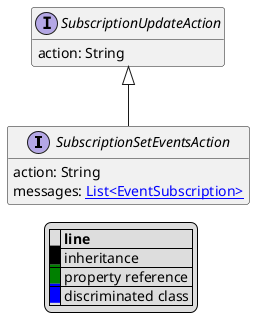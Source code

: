 @startuml

hide empty fields
hide empty methods
legend
|= |= line |
|<back:black>   </back>| inheritance |
|<back:green>   </back>| property reference |
|<back:blue>   </back>| discriminated class |
endlegend
interface SubscriptionSetEventsAction [[SubscriptionSetEventsAction.svg]] extends SubscriptionUpdateAction {
    action: String
    messages: [[EventSubscription.svg List<EventSubscription>]]
}
interface SubscriptionUpdateAction [[SubscriptionUpdateAction.svg]]  {
    action: String
}





@enduml
